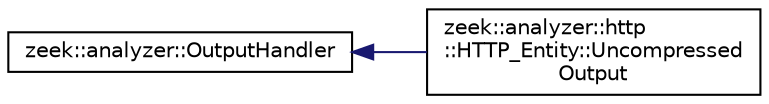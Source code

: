 digraph "Graphical Class Hierarchy"
{
 // LATEX_PDF_SIZE
  edge [fontname="Helvetica",fontsize="10",labelfontname="Helvetica",labelfontsize="10"];
  node [fontname="Helvetica",fontsize="10",shape=record];
  rankdir="LR";
  Node0 [label="zeek::analyzer::OutputHandler",height=0.2,width=0.4,color="black", fillcolor="white", style="filled",URL="$db/d31/classzeek_1_1analyzer_1_1OutputHandler.html",tooltip=" "];
  Node0 -> Node1 [dir="back",color="midnightblue",fontsize="10",style="solid",fontname="Helvetica"];
  Node1 [label="zeek::analyzer::http\l::HTTP_Entity::Uncompressed\lOutput",height=0.2,width=0.4,color="black", fillcolor="white", style="filled",URL="$d4/dfe/classzeek_1_1analyzer_1_1http_1_1HTTP__Entity_1_1UncompressedOutput.html",tooltip=" "];
}
